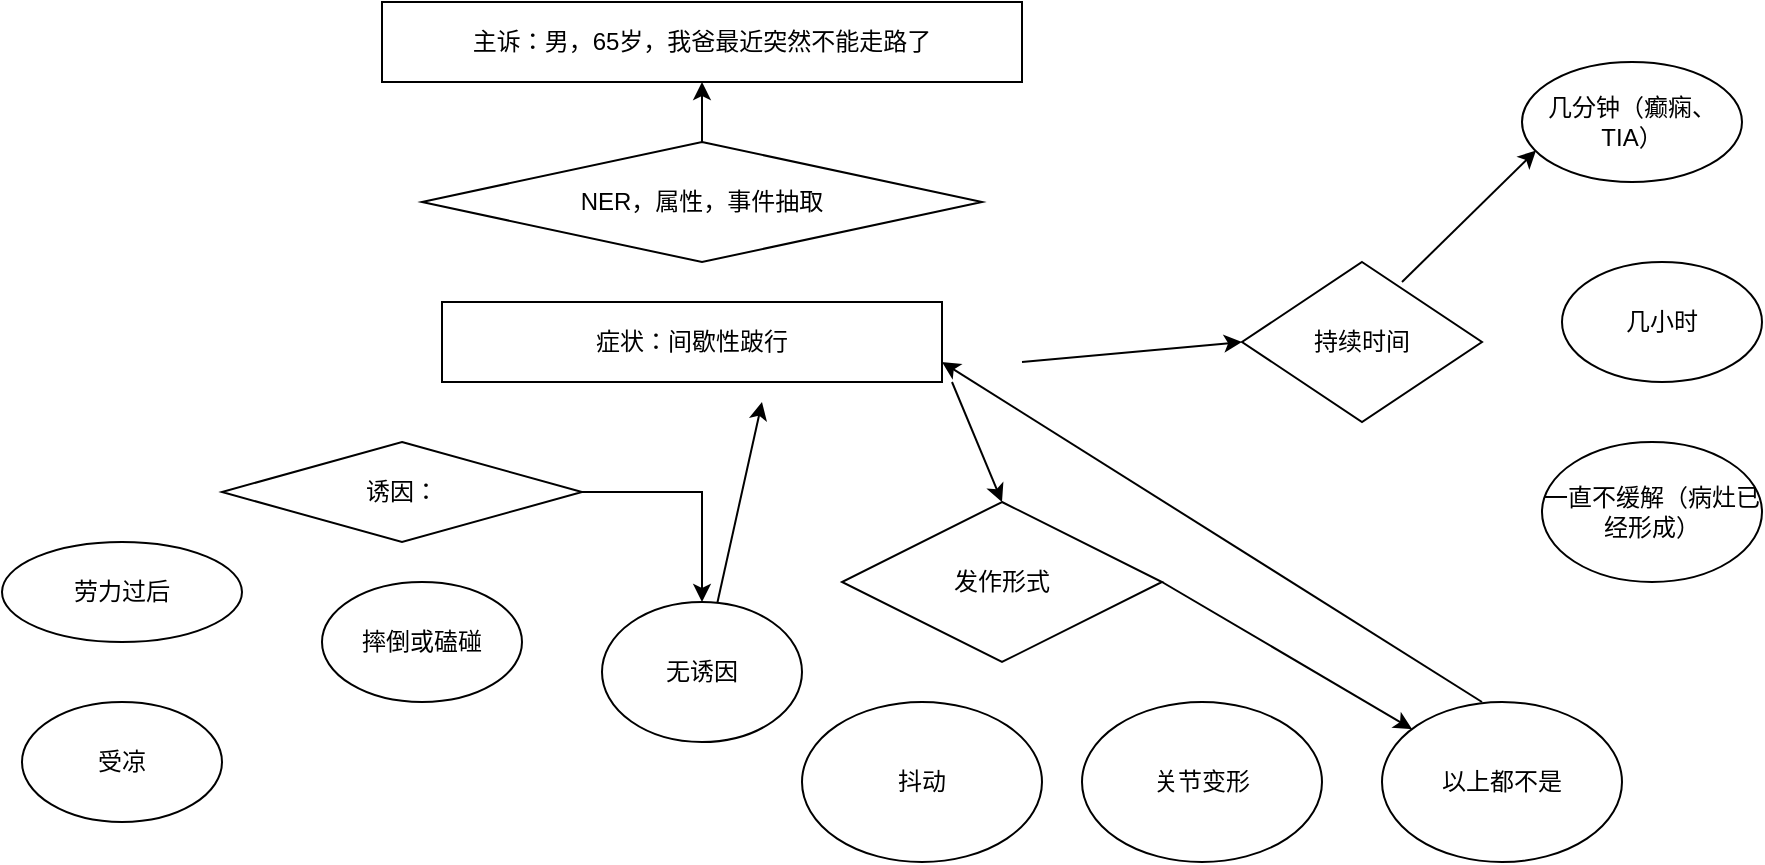 <mxfile version="20.0.4" type="github">
  <diagram id="HOxKXjVEEQHuZbr7ICWv" name="Page-1">
    <mxGraphModel dx="1865" dy="539" grid="1" gridSize="10" guides="1" tooltips="1" connect="1" arrows="1" fold="1" page="1" pageScale="1" pageWidth="827" pageHeight="1169" math="0" shadow="0">
      <root>
        <mxCell id="0" />
        <mxCell id="1" parent="0" />
        <mxCell id="X9wH3CNpNNGaRG8ekS3V-3" value="症状：间歇性跛行" style="rounded=0;whiteSpace=wrap;html=1;" vertex="1" parent="1">
          <mxGeometry x="160" y="150" width="250" height="40" as="geometry" />
        </mxCell>
        <mxCell id="X9wH3CNpNNGaRG8ekS3V-4" value="主诉：男，65岁，我爸最近突然不能走路了" style="rounded=0;whiteSpace=wrap;html=1;" vertex="1" parent="1">
          <mxGeometry x="130" width="320" height="40" as="geometry" />
        </mxCell>
        <mxCell id="X9wH3CNpNNGaRG8ekS3V-8" value="" style="edgeStyle=orthogonalEdgeStyle;rounded=0;orthogonalLoop=1;jettySize=auto;html=1;" edge="1" parent="1" source="X9wH3CNpNNGaRG8ekS3V-5" target="X9wH3CNpNNGaRG8ekS3V-4">
          <mxGeometry relative="1" as="geometry" />
        </mxCell>
        <mxCell id="X9wH3CNpNNGaRG8ekS3V-5" value="NER，属性，事件抽取" style="rhombus;whiteSpace=wrap;html=1;" vertex="1" parent="1">
          <mxGeometry x="150" y="70" width="280" height="60" as="geometry" />
        </mxCell>
        <mxCell id="X9wH3CNpNNGaRG8ekS3V-16" style="edgeStyle=orthogonalEdgeStyle;rounded=0;orthogonalLoop=1;jettySize=auto;html=1;exitX=1;exitY=0.5;exitDx=0;exitDy=0;entryX=0.5;entryY=0;entryDx=0;entryDy=0;" edge="1" parent="1" source="X9wH3CNpNNGaRG8ekS3V-7" target="X9wH3CNpNNGaRG8ekS3V-14">
          <mxGeometry relative="1" as="geometry" />
        </mxCell>
        <mxCell id="X9wH3CNpNNGaRG8ekS3V-7" value="诱因：" style="rhombus;whiteSpace=wrap;html=1;" vertex="1" parent="1">
          <mxGeometry x="50" y="220" width="180" height="50" as="geometry" />
        </mxCell>
        <mxCell id="X9wH3CNpNNGaRG8ekS3V-10" value="劳力过后" style="ellipse;whiteSpace=wrap;html=1;" vertex="1" parent="1">
          <mxGeometry x="-60" y="270" width="120" height="50" as="geometry" />
        </mxCell>
        <mxCell id="X9wH3CNpNNGaRG8ekS3V-11" value="受凉" style="ellipse;whiteSpace=wrap;html=1;" vertex="1" parent="1">
          <mxGeometry x="-50" y="350" width="100" height="60" as="geometry" />
        </mxCell>
        <mxCell id="X9wH3CNpNNGaRG8ekS3V-13" value="摔倒或磕碰" style="ellipse;whiteSpace=wrap;html=1;" vertex="1" parent="1">
          <mxGeometry x="100" y="290" width="100" height="60" as="geometry" />
        </mxCell>
        <mxCell id="X9wH3CNpNNGaRG8ekS3V-14" value="无诱因" style="ellipse;whiteSpace=wrap;html=1;" vertex="1" parent="1">
          <mxGeometry x="240" y="300" width="100" height="70" as="geometry" />
        </mxCell>
        <mxCell id="X9wH3CNpNNGaRG8ekS3V-15" value="" style="endArrow=classic;html=1;rounded=0;entryX=0.5;entryY=0;entryDx=0;entryDy=0;" edge="1" parent="1" target="X9wH3CNpNNGaRG8ekS3V-20">
          <mxGeometry width="50" height="50" relative="1" as="geometry">
            <mxPoint x="415" y="190" as="sourcePoint" />
            <mxPoint x="465" y="140" as="targetPoint" />
          </mxGeometry>
        </mxCell>
        <mxCell id="X9wH3CNpNNGaRG8ekS3V-17" value="" style="endArrow=classic;html=1;rounded=0;" edge="1" parent="1" target="X9wH3CNpNNGaRG8ekS3V-23">
          <mxGeometry width="50" height="50" relative="1" as="geometry">
            <mxPoint x="520" y="290" as="sourcePoint" />
            <mxPoint x="570" y="240" as="targetPoint" />
          </mxGeometry>
        </mxCell>
        <mxCell id="X9wH3CNpNNGaRG8ekS3V-18" value="" style="endArrow=classic;html=1;rounded=0;entryX=1;entryY=0.75;entryDx=0;entryDy=0;" edge="1" parent="1" target="X9wH3CNpNNGaRG8ekS3V-3">
          <mxGeometry width="50" height="50" relative="1" as="geometry">
            <mxPoint x="680" y="350" as="sourcePoint" />
            <mxPoint x="730" y="300" as="targetPoint" />
          </mxGeometry>
        </mxCell>
        <mxCell id="X9wH3CNpNNGaRG8ekS3V-19" value="" style="endArrow=classic;html=1;rounded=0;" edge="1" parent="1" source="X9wH3CNpNNGaRG8ekS3V-14">
          <mxGeometry width="50" height="50" relative="1" as="geometry">
            <mxPoint x="350" y="300" as="sourcePoint" />
            <mxPoint x="320" y="200" as="targetPoint" />
          </mxGeometry>
        </mxCell>
        <mxCell id="X9wH3CNpNNGaRG8ekS3V-20" value="发作形式" style="rhombus;whiteSpace=wrap;html=1;" vertex="1" parent="1">
          <mxGeometry x="360" y="250" width="160" height="80" as="geometry" />
        </mxCell>
        <mxCell id="X9wH3CNpNNGaRG8ekS3V-21" value="抖动" style="ellipse;whiteSpace=wrap;html=1;" vertex="1" parent="1">
          <mxGeometry x="340" y="350" width="120" height="80" as="geometry" />
        </mxCell>
        <mxCell id="X9wH3CNpNNGaRG8ekS3V-22" value="关节变形" style="ellipse;whiteSpace=wrap;html=1;" vertex="1" parent="1">
          <mxGeometry x="480" y="350" width="120" height="80" as="geometry" />
        </mxCell>
        <mxCell id="X9wH3CNpNNGaRG8ekS3V-23" value="以上都不是" style="ellipse;whiteSpace=wrap;html=1;" vertex="1" parent="1">
          <mxGeometry x="630" y="350" width="120" height="80" as="geometry" />
        </mxCell>
        <mxCell id="X9wH3CNpNNGaRG8ekS3V-26" value="持续时间" style="rhombus;whiteSpace=wrap;html=1;" vertex="1" parent="1">
          <mxGeometry x="560" y="130" width="120" height="80" as="geometry" />
        </mxCell>
        <mxCell id="X9wH3CNpNNGaRG8ekS3V-27" value="几分钟（癫痫、TIA）" style="ellipse;whiteSpace=wrap;html=1;" vertex="1" parent="1">
          <mxGeometry x="700" y="30" width="110" height="60" as="geometry" />
        </mxCell>
        <mxCell id="X9wH3CNpNNGaRG8ekS3V-28" value="几小时" style="ellipse;whiteSpace=wrap;html=1;" vertex="1" parent="1">
          <mxGeometry x="720" y="130" width="100" height="60" as="geometry" />
        </mxCell>
        <mxCell id="X9wH3CNpNNGaRG8ekS3V-29" value="一直不缓解（病灶已经形成）" style="ellipse;whiteSpace=wrap;html=1;" vertex="1" parent="1">
          <mxGeometry x="710" y="220" width="110" height="70" as="geometry" />
        </mxCell>
        <mxCell id="X9wH3CNpNNGaRG8ekS3V-30" value="" style="endArrow=classic;html=1;rounded=0;entryX=0;entryY=0.5;entryDx=0;entryDy=0;" edge="1" parent="1" target="X9wH3CNpNNGaRG8ekS3V-26">
          <mxGeometry width="50" height="50" relative="1" as="geometry">
            <mxPoint x="450" y="180" as="sourcePoint" />
            <mxPoint x="500" y="130" as="targetPoint" />
          </mxGeometry>
        </mxCell>
        <mxCell id="X9wH3CNpNNGaRG8ekS3V-31" value="" style="endArrow=classic;html=1;rounded=0;entryX=0.064;entryY=0.737;entryDx=0;entryDy=0;entryPerimeter=0;" edge="1" parent="1" target="X9wH3CNpNNGaRG8ekS3V-27">
          <mxGeometry width="50" height="50" relative="1" as="geometry">
            <mxPoint x="640" y="140" as="sourcePoint" />
            <mxPoint x="690" y="90" as="targetPoint" />
          </mxGeometry>
        </mxCell>
      </root>
    </mxGraphModel>
  </diagram>
</mxfile>
